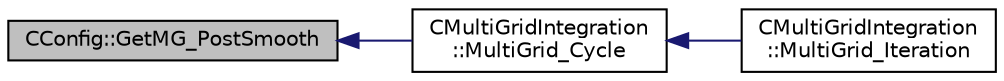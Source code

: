 digraph "CConfig::GetMG_PostSmooth"
{
  edge [fontname="Helvetica",fontsize="10",labelfontname="Helvetica",labelfontsize="10"];
  node [fontname="Helvetica",fontsize="10",shape=record];
  rankdir="LR";
  Node7815 [label="CConfig::GetMG_PostSmooth",height=0.2,width=0.4,color="black", fillcolor="grey75", style="filled", fontcolor="black"];
  Node7815 -> Node7816 [dir="back",color="midnightblue",fontsize="10",style="solid",fontname="Helvetica"];
  Node7816 [label="CMultiGridIntegration\l::MultiGrid_Cycle",height=0.2,width=0.4,color="black", fillcolor="white", style="filled",URL="$class_c_multi_grid_integration.html#aa9a52a00a3417c465307ae6aea035f41",tooltip="Perform a Full-Approximation Storage (FAS) Multigrid. "];
  Node7816 -> Node7817 [dir="back",color="midnightblue",fontsize="10",style="solid",fontname="Helvetica"];
  Node7817 [label="CMultiGridIntegration\l::MultiGrid_Iteration",height=0.2,width=0.4,color="black", fillcolor="white", style="filled",URL="$class_c_multi_grid_integration.html#af0b4014222a37402257b735d2ca32a81",tooltip="This subroutine calls the MultiGrid_Cycle and also prepare the multigrid levels and the monitoring..."];
}
